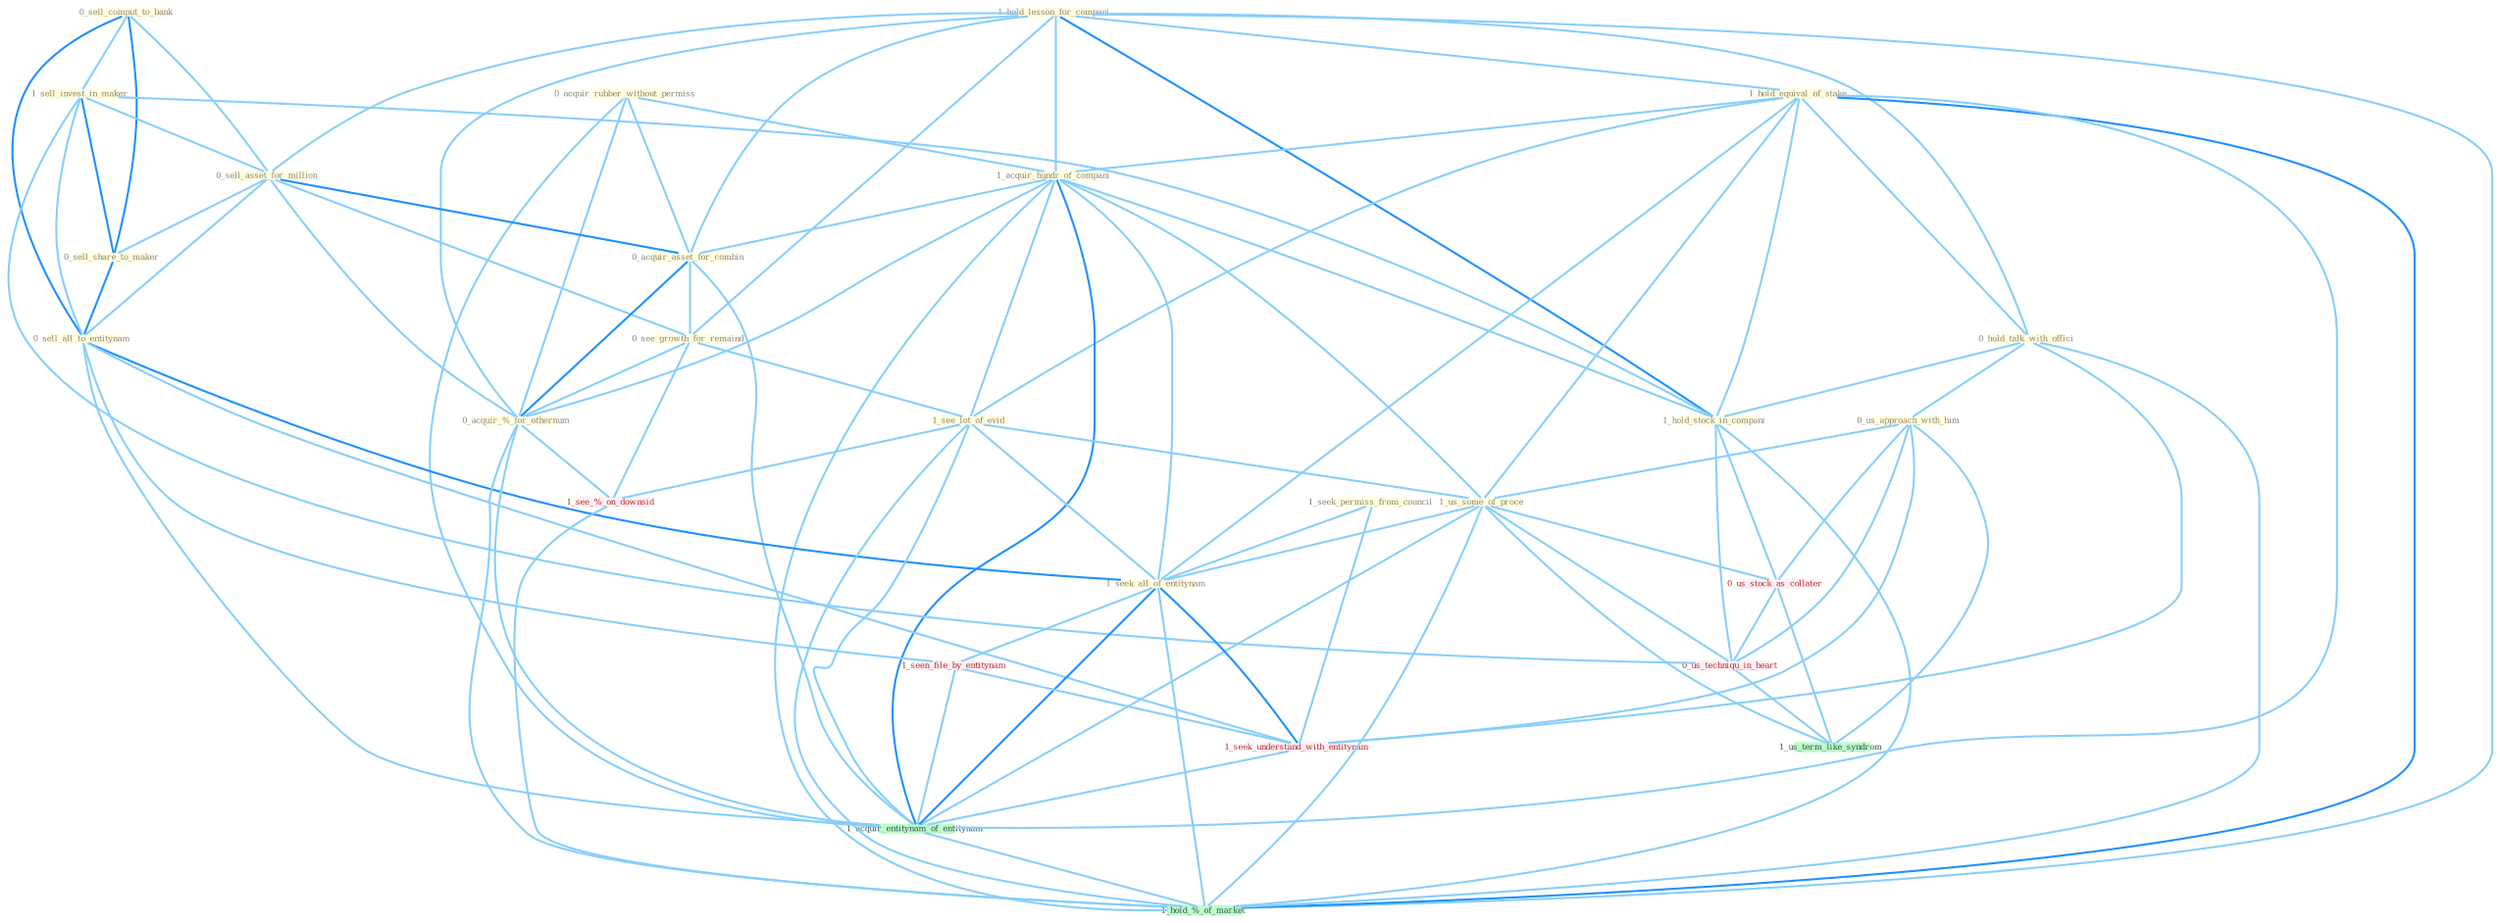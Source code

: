 Graph G{ 
    node
    [shape=polygon,style=filled,width=.5,height=.06,color="#BDFCC9",fixedsize=true,fontsize=4,
    fontcolor="#2f4f4f"];
    {node
    [color="#ffffe0", fontcolor="#8b7d6b"] "1_seek_permiss_from_council " "0_sell_comput_to_bank " "1_hold_lesson_for_compani " "0_acquir_rubber_without_permiss " "1_hold_equival_of_stake " "1_acquir_hundr_of_compani " "1_sell_invest_in_maker " "0_sell_asset_for_million " "0_sell_share_to_maker " "0_hold_talk_with_offici " "0_acquir_asset_for_combin " "0_us_approach_with_him " "0_sell_all_to_entitynam " "0_see_growth_for_remaind " "1_see_lot_of_evid " "1_hold_stock_in_compani " "1_us_some_of_proce " "0_acquir_%_for_othernum " "1_seek_all_of_entitynam "}
{node [color="#fff0f5", fontcolor="#b22222"] "1_seen_file_by_entitynam " "0_us_stock_as_collater " "1_seek_understand_with_entitynam " "0_us_techniqu_in_heart " "1_see_%_on_downsid "}
edge [color="#B0E2FF"];

	"1_seek_permiss_from_council " -- "1_seek_all_of_entitynam " [w="1", color="#87cefa" ];
	"1_seek_permiss_from_council " -- "1_seek_understand_with_entitynam " [w="1", color="#87cefa" ];
	"0_sell_comput_to_bank " -- "1_sell_invest_in_maker " [w="1", color="#87cefa" ];
	"0_sell_comput_to_bank " -- "0_sell_asset_for_million " [w="1", color="#87cefa" ];
	"0_sell_comput_to_bank " -- "0_sell_share_to_maker " [w="2", color="#1e90ff" , len=0.8];
	"0_sell_comput_to_bank " -- "0_sell_all_to_entitynam " [w="2", color="#1e90ff" , len=0.8];
	"1_hold_lesson_for_compani " -- "1_hold_equival_of_stake " [w="1", color="#87cefa" ];
	"1_hold_lesson_for_compani " -- "1_acquir_hundr_of_compani " [w="1", color="#87cefa" ];
	"1_hold_lesson_for_compani " -- "0_sell_asset_for_million " [w="1", color="#87cefa" ];
	"1_hold_lesson_for_compani " -- "0_hold_talk_with_offici " [w="1", color="#87cefa" ];
	"1_hold_lesson_for_compani " -- "0_acquir_asset_for_combin " [w="1", color="#87cefa" ];
	"1_hold_lesson_for_compani " -- "0_see_growth_for_remaind " [w="1", color="#87cefa" ];
	"1_hold_lesson_for_compani " -- "1_hold_stock_in_compani " [w="2", color="#1e90ff" , len=0.8];
	"1_hold_lesson_for_compani " -- "0_acquir_%_for_othernum " [w="1", color="#87cefa" ];
	"1_hold_lesson_for_compani " -- "1_hold_%_of_market " [w="1", color="#87cefa" ];
	"0_acquir_rubber_without_permiss " -- "1_acquir_hundr_of_compani " [w="1", color="#87cefa" ];
	"0_acquir_rubber_without_permiss " -- "0_acquir_asset_for_combin " [w="1", color="#87cefa" ];
	"0_acquir_rubber_without_permiss " -- "0_acquir_%_for_othernum " [w="1", color="#87cefa" ];
	"0_acquir_rubber_without_permiss " -- "1_acquir_entitynam_of_entitynam " [w="1", color="#87cefa" ];
	"1_hold_equival_of_stake " -- "1_acquir_hundr_of_compani " [w="1", color="#87cefa" ];
	"1_hold_equival_of_stake " -- "0_hold_talk_with_offici " [w="1", color="#87cefa" ];
	"1_hold_equival_of_stake " -- "1_see_lot_of_evid " [w="1", color="#87cefa" ];
	"1_hold_equival_of_stake " -- "1_hold_stock_in_compani " [w="1", color="#87cefa" ];
	"1_hold_equival_of_stake " -- "1_us_some_of_proce " [w="1", color="#87cefa" ];
	"1_hold_equival_of_stake " -- "1_seek_all_of_entitynam " [w="1", color="#87cefa" ];
	"1_hold_equival_of_stake " -- "1_acquir_entitynam_of_entitynam " [w="1", color="#87cefa" ];
	"1_hold_equival_of_stake " -- "1_hold_%_of_market " [w="2", color="#1e90ff" , len=0.8];
	"1_acquir_hundr_of_compani " -- "0_acquir_asset_for_combin " [w="1", color="#87cefa" ];
	"1_acquir_hundr_of_compani " -- "1_see_lot_of_evid " [w="1", color="#87cefa" ];
	"1_acquir_hundr_of_compani " -- "1_hold_stock_in_compani " [w="1", color="#87cefa" ];
	"1_acquir_hundr_of_compani " -- "1_us_some_of_proce " [w="1", color="#87cefa" ];
	"1_acquir_hundr_of_compani " -- "0_acquir_%_for_othernum " [w="1", color="#87cefa" ];
	"1_acquir_hundr_of_compani " -- "1_seek_all_of_entitynam " [w="1", color="#87cefa" ];
	"1_acquir_hundr_of_compani " -- "1_acquir_entitynam_of_entitynam " [w="2", color="#1e90ff" , len=0.8];
	"1_acquir_hundr_of_compani " -- "1_hold_%_of_market " [w="1", color="#87cefa" ];
	"1_sell_invest_in_maker " -- "0_sell_asset_for_million " [w="1", color="#87cefa" ];
	"1_sell_invest_in_maker " -- "0_sell_share_to_maker " [w="2", color="#1e90ff" , len=0.8];
	"1_sell_invest_in_maker " -- "0_sell_all_to_entitynam " [w="1", color="#87cefa" ];
	"1_sell_invest_in_maker " -- "1_hold_stock_in_compani " [w="1", color="#87cefa" ];
	"1_sell_invest_in_maker " -- "0_us_techniqu_in_heart " [w="1", color="#87cefa" ];
	"0_sell_asset_for_million " -- "0_sell_share_to_maker " [w="1", color="#87cefa" ];
	"0_sell_asset_for_million " -- "0_acquir_asset_for_combin " [w="2", color="#1e90ff" , len=0.8];
	"0_sell_asset_for_million " -- "0_sell_all_to_entitynam " [w="1", color="#87cefa" ];
	"0_sell_asset_for_million " -- "0_see_growth_for_remaind " [w="1", color="#87cefa" ];
	"0_sell_asset_for_million " -- "0_acquir_%_for_othernum " [w="1", color="#87cefa" ];
	"0_sell_share_to_maker " -- "0_sell_all_to_entitynam " [w="2", color="#1e90ff" , len=0.8];
	"0_hold_talk_with_offici " -- "0_us_approach_with_him " [w="1", color="#87cefa" ];
	"0_hold_talk_with_offici " -- "1_hold_stock_in_compani " [w="1", color="#87cefa" ];
	"0_hold_talk_with_offici " -- "1_seek_understand_with_entitynam " [w="1", color="#87cefa" ];
	"0_hold_talk_with_offici " -- "1_hold_%_of_market " [w="1", color="#87cefa" ];
	"0_acquir_asset_for_combin " -- "0_see_growth_for_remaind " [w="1", color="#87cefa" ];
	"0_acquir_asset_for_combin " -- "0_acquir_%_for_othernum " [w="2", color="#1e90ff" , len=0.8];
	"0_acquir_asset_for_combin " -- "1_acquir_entitynam_of_entitynam " [w="1", color="#87cefa" ];
	"0_us_approach_with_him " -- "1_us_some_of_proce " [w="1", color="#87cefa" ];
	"0_us_approach_with_him " -- "0_us_stock_as_collater " [w="1", color="#87cefa" ];
	"0_us_approach_with_him " -- "1_seek_understand_with_entitynam " [w="1", color="#87cefa" ];
	"0_us_approach_with_him " -- "0_us_techniqu_in_heart " [w="1", color="#87cefa" ];
	"0_us_approach_with_him " -- "1_us_term_like_syndrom " [w="1", color="#87cefa" ];
	"0_sell_all_to_entitynam " -- "1_seek_all_of_entitynam " [w="2", color="#1e90ff" , len=0.8];
	"0_sell_all_to_entitynam " -- "1_seen_file_by_entitynam " [w="1", color="#87cefa" ];
	"0_sell_all_to_entitynam " -- "1_seek_understand_with_entitynam " [w="1", color="#87cefa" ];
	"0_sell_all_to_entitynam " -- "1_acquir_entitynam_of_entitynam " [w="1", color="#87cefa" ];
	"0_see_growth_for_remaind " -- "1_see_lot_of_evid " [w="1", color="#87cefa" ];
	"0_see_growth_for_remaind " -- "0_acquir_%_for_othernum " [w="1", color="#87cefa" ];
	"0_see_growth_for_remaind " -- "1_see_%_on_downsid " [w="1", color="#87cefa" ];
	"1_see_lot_of_evid " -- "1_us_some_of_proce " [w="1", color="#87cefa" ];
	"1_see_lot_of_evid " -- "1_seek_all_of_entitynam " [w="1", color="#87cefa" ];
	"1_see_lot_of_evid " -- "1_acquir_entitynam_of_entitynam " [w="1", color="#87cefa" ];
	"1_see_lot_of_evid " -- "1_see_%_on_downsid " [w="1", color="#87cefa" ];
	"1_see_lot_of_evid " -- "1_hold_%_of_market " [w="1", color="#87cefa" ];
	"1_hold_stock_in_compani " -- "0_us_stock_as_collater " [w="1", color="#87cefa" ];
	"1_hold_stock_in_compani " -- "0_us_techniqu_in_heart " [w="1", color="#87cefa" ];
	"1_hold_stock_in_compani " -- "1_hold_%_of_market " [w="1", color="#87cefa" ];
	"1_us_some_of_proce " -- "1_seek_all_of_entitynam " [w="1", color="#87cefa" ];
	"1_us_some_of_proce " -- "0_us_stock_as_collater " [w="1", color="#87cefa" ];
	"1_us_some_of_proce " -- "1_acquir_entitynam_of_entitynam " [w="1", color="#87cefa" ];
	"1_us_some_of_proce " -- "0_us_techniqu_in_heart " [w="1", color="#87cefa" ];
	"1_us_some_of_proce " -- "1_us_term_like_syndrom " [w="1", color="#87cefa" ];
	"1_us_some_of_proce " -- "1_hold_%_of_market " [w="1", color="#87cefa" ];
	"0_acquir_%_for_othernum " -- "1_acquir_entitynam_of_entitynam " [w="1", color="#87cefa" ];
	"0_acquir_%_for_othernum " -- "1_see_%_on_downsid " [w="1", color="#87cefa" ];
	"0_acquir_%_for_othernum " -- "1_hold_%_of_market " [w="1", color="#87cefa" ];
	"1_seek_all_of_entitynam " -- "1_seen_file_by_entitynam " [w="1", color="#87cefa" ];
	"1_seek_all_of_entitynam " -- "1_seek_understand_with_entitynam " [w="2", color="#1e90ff" , len=0.8];
	"1_seek_all_of_entitynam " -- "1_acquir_entitynam_of_entitynam " [w="2", color="#1e90ff" , len=0.8];
	"1_seek_all_of_entitynam " -- "1_hold_%_of_market " [w="1", color="#87cefa" ];
	"1_seen_file_by_entitynam " -- "1_seek_understand_with_entitynam " [w="1", color="#87cefa" ];
	"1_seen_file_by_entitynam " -- "1_acquir_entitynam_of_entitynam " [w="1", color="#87cefa" ];
	"0_us_stock_as_collater " -- "0_us_techniqu_in_heart " [w="1", color="#87cefa" ];
	"0_us_stock_as_collater " -- "1_us_term_like_syndrom " [w="1", color="#87cefa" ];
	"1_seek_understand_with_entitynam " -- "1_acquir_entitynam_of_entitynam " [w="1", color="#87cefa" ];
	"1_acquir_entitynam_of_entitynam " -- "1_hold_%_of_market " [w="1", color="#87cefa" ];
	"0_us_techniqu_in_heart " -- "1_us_term_like_syndrom " [w="1", color="#87cefa" ];
	"1_see_%_on_downsid " -- "1_hold_%_of_market " [w="1", color="#87cefa" ];
}